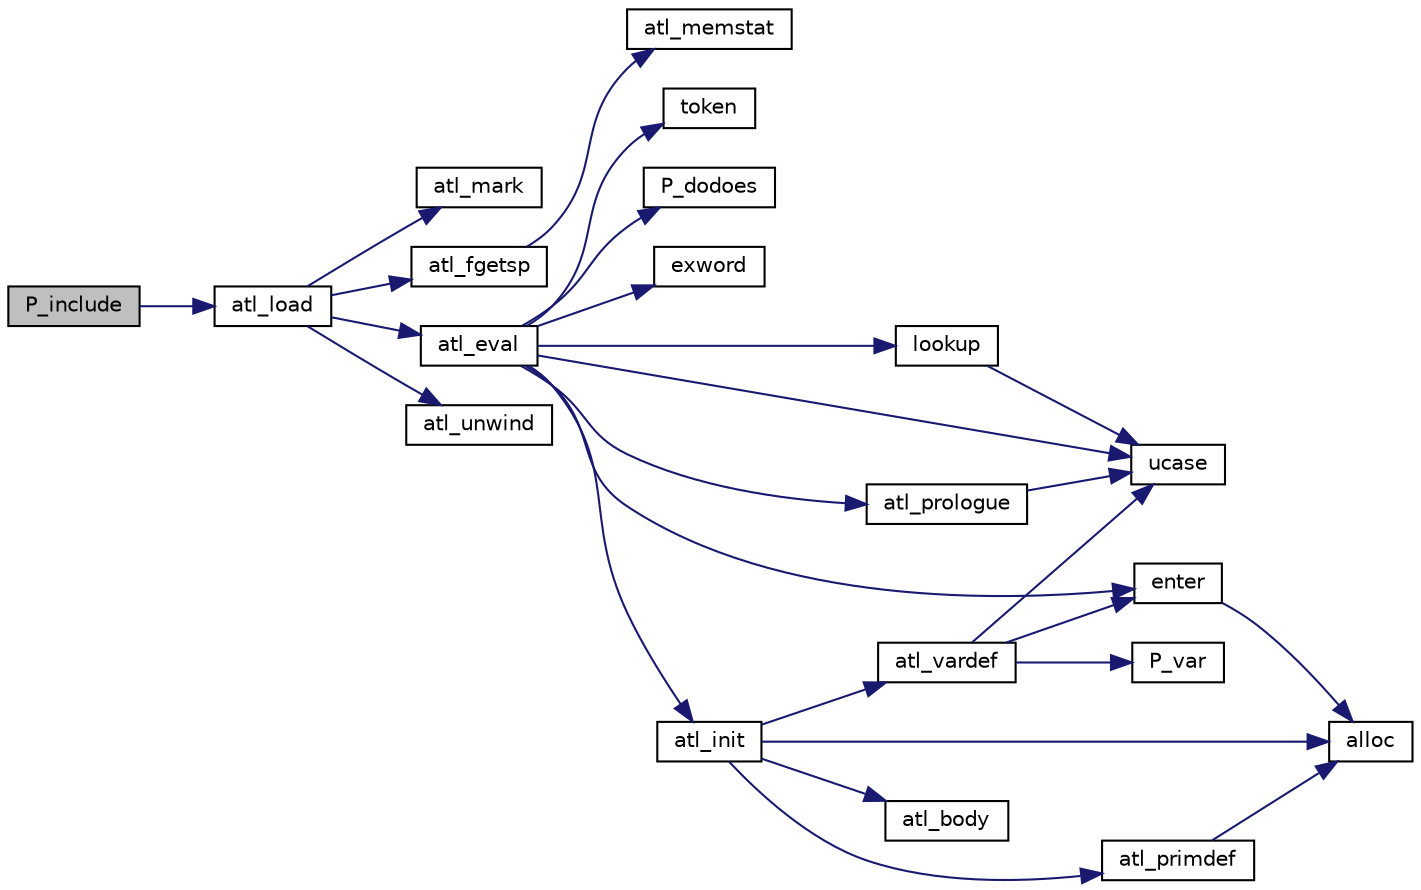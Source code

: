 digraph "P_include"
{
  edge [fontname="Helvetica",fontsize="10",labelfontname="Helvetica",labelfontsize="10"];
  node [fontname="Helvetica",fontsize="10",shape=record];
  rankdir="LR";
  Node618 [label="P_include",height=0.2,width=0.4,color="black", fillcolor="grey75", style="filled", fontcolor="black"];
  Node618 -> Node619 [color="midnightblue",fontsize="10",style="solid",fontname="Helvetica"];
  Node619 [label="atl_load",height=0.2,width=0.4,color="black", fillcolor="white", style="filled",URL="$atlast_8c.html#a0cc24398ed9212cff1741d83addaf73b"];
  Node619 -> Node620 [color="midnightblue",fontsize="10",style="solid",fontname="Helvetica"];
  Node620 [label="atl_mark",height=0.2,width=0.4,color="black", fillcolor="white", style="filled",URL="$atlast_8c.html#a252362d7842e87801c3c68617c026187"];
  Node619 -> Node621 [color="midnightblue",fontsize="10",style="solid",fontname="Helvetica"];
  Node621 [label="atl_fgetsp",height=0.2,width=0.4,color="black", fillcolor="white", style="filled",URL="$FreeRTOS_2atlast_8c.html#a8b7b0b21fe17b4cf37b7a492d90c99e6"];
  Node621 -> Node622 [color="midnightblue",fontsize="10",style="solid",fontname="Helvetica"];
  Node622 [label="atl_memstat",height=0.2,width=0.4,color="black", fillcolor="white", style="filled",URL="$atlast_8c.html#ae2bcb2e7a5b185e458415dff27af3dfb"];
  Node619 -> Node623 [color="midnightblue",fontsize="10",style="solid",fontname="Helvetica"];
  Node623 [label="atl_eval",height=0.2,width=0.4,color="black", fillcolor="white", style="filled",URL="$atlast_8c.html#a45d749d6527e7183b11e7c928bf763e5"];
  Node623 -> Node624 [color="midnightblue",fontsize="10",style="solid",fontname="Helvetica"];
  Node624 [label="atl_prologue",height=0.2,width=0.4,color="black", fillcolor="white", style="filled",URL="$atlast_8c.html#aafe7305f65a19e296a727f042fce55b3"];
  Node624 -> Node625 [color="midnightblue",fontsize="10",style="solid",fontname="Helvetica"];
  Node625 [label="ucase",height=0.2,width=0.4,color="black", fillcolor="white", style="filled",URL="$atlast_8c.html#a6865ae8ed0bb96096049e08cbe1e6a61"];
  Node623 -> Node626 [color="midnightblue",fontsize="10",style="solid",fontname="Helvetica"];
  Node626 [label="atl_init",height=0.2,width=0.4,color="black", fillcolor="white", style="filled",URL="$atlast_8c.html#a58f9de18b337d19aebc0e01ea7b9a897"];
  Node626 -> Node627 [color="midnightblue",fontsize="10",style="solid",fontname="Helvetica"];
  Node627 [label="atl_primdef",height=0.2,width=0.4,color="black", fillcolor="white", style="filled",URL="$atlast_8c.html#a50ae1072d39e9d368db01db4e247c308"];
  Node627 -> Node628 [color="midnightblue",fontsize="10",style="solid",fontname="Helvetica"];
  Node628 [label="alloc",height=0.2,width=0.4,color="black", fillcolor="white", style="filled",URL="$atlast_8c.html#a6382881c465296b6d9e6b65f99c65ea9"];
  Node626 -> Node628 [color="midnightblue",fontsize="10",style="solid",fontname="Helvetica"];
  Node626 -> Node629 [color="midnightblue",fontsize="10",style="solid",fontname="Helvetica"];
  Node629 [label="atl_vardef",height=0.2,width=0.4,color="black", fillcolor="white", style="filled",URL="$atlast_8c.html#aa78faa0069035a9b5a7aac9d02210df0"];
  Node629 -> Node630 [color="midnightblue",fontsize="10",style="solid",fontname="Helvetica"];
  Node630 [label="P_var",height=0.2,width=0.4,color="black", fillcolor="white", style="filled",URL="$atlast_8c.html#ac18fface9a24bb2a8f9d833c36b420e2"];
  Node629 -> Node625 [color="midnightblue",fontsize="10",style="solid",fontname="Helvetica"];
  Node629 -> Node631 [color="midnightblue",fontsize="10",style="solid",fontname="Helvetica"];
  Node631 [label="enter",height=0.2,width=0.4,color="black", fillcolor="white", style="filled",URL="$atlast_8c.html#aef2328299f6a6d22dab606523cb02536"];
  Node631 -> Node628 [color="midnightblue",fontsize="10",style="solid",fontname="Helvetica"];
  Node626 -> Node632 [color="midnightblue",fontsize="10",style="solid",fontname="Helvetica"];
  Node632 [label="atl_body",height=0.2,width=0.4,color="black", fillcolor="white", style="filled",URL="$atlast_8c.html#aefca9d78d34408dbb6c1fcd35e238bbc"];
  Node623 -> Node633 [color="midnightblue",fontsize="10",style="solid",fontname="Helvetica"];
  Node633 [label="token",height=0.2,width=0.4,color="black", fillcolor="white", style="filled",URL="$atlast_8c.html#a8984ad89c2873f4bb3e849c2e515a131"];
  Node623 -> Node625 [color="midnightblue",fontsize="10",style="solid",fontname="Helvetica"];
  Node623 -> Node634 [color="midnightblue",fontsize="10",style="solid",fontname="Helvetica"];
  Node634 [label="lookup",height=0.2,width=0.4,color="black", fillcolor="white", style="filled",URL="$atlast_8c.html#adf1b14af9137b7a3cd5785891c9907ee"];
  Node634 -> Node625 [color="midnightblue",fontsize="10",style="solid",fontname="Helvetica"];
  Node623 -> Node635 [color="midnightblue",fontsize="10",style="solid",fontname="Helvetica"];
  Node635 [label="P_dodoes",height=0.2,width=0.4,color="black", fillcolor="white", style="filled",URL="$atlast_8c.html#a8c38671b65109423a7c0559b7b594d5c"];
  Node623 -> Node631 [color="midnightblue",fontsize="10",style="solid",fontname="Helvetica"];
  Node623 -> Node636 [color="midnightblue",fontsize="10",style="solid",fontname="Helvetica"];
  Node636 [label="exword",height=0.2,width=0.4,color="black", fillcolor="white", style="filled",URL="$atlast_8c.html#a2404f96aca9eb4d38d0b77c7f3876d90"];
  Node619 -> Node637 [color="midnightblue",fontsize="10",style="solid",fontname="Helvetica"];
  Node637 [label="atl_unwind",height=0.2,width=0.4,color="black", fillcolor="white", style="filled",URL="$atlast_8c.html#a3afe7c74edabfde2dd628828732c2f14"];
}
